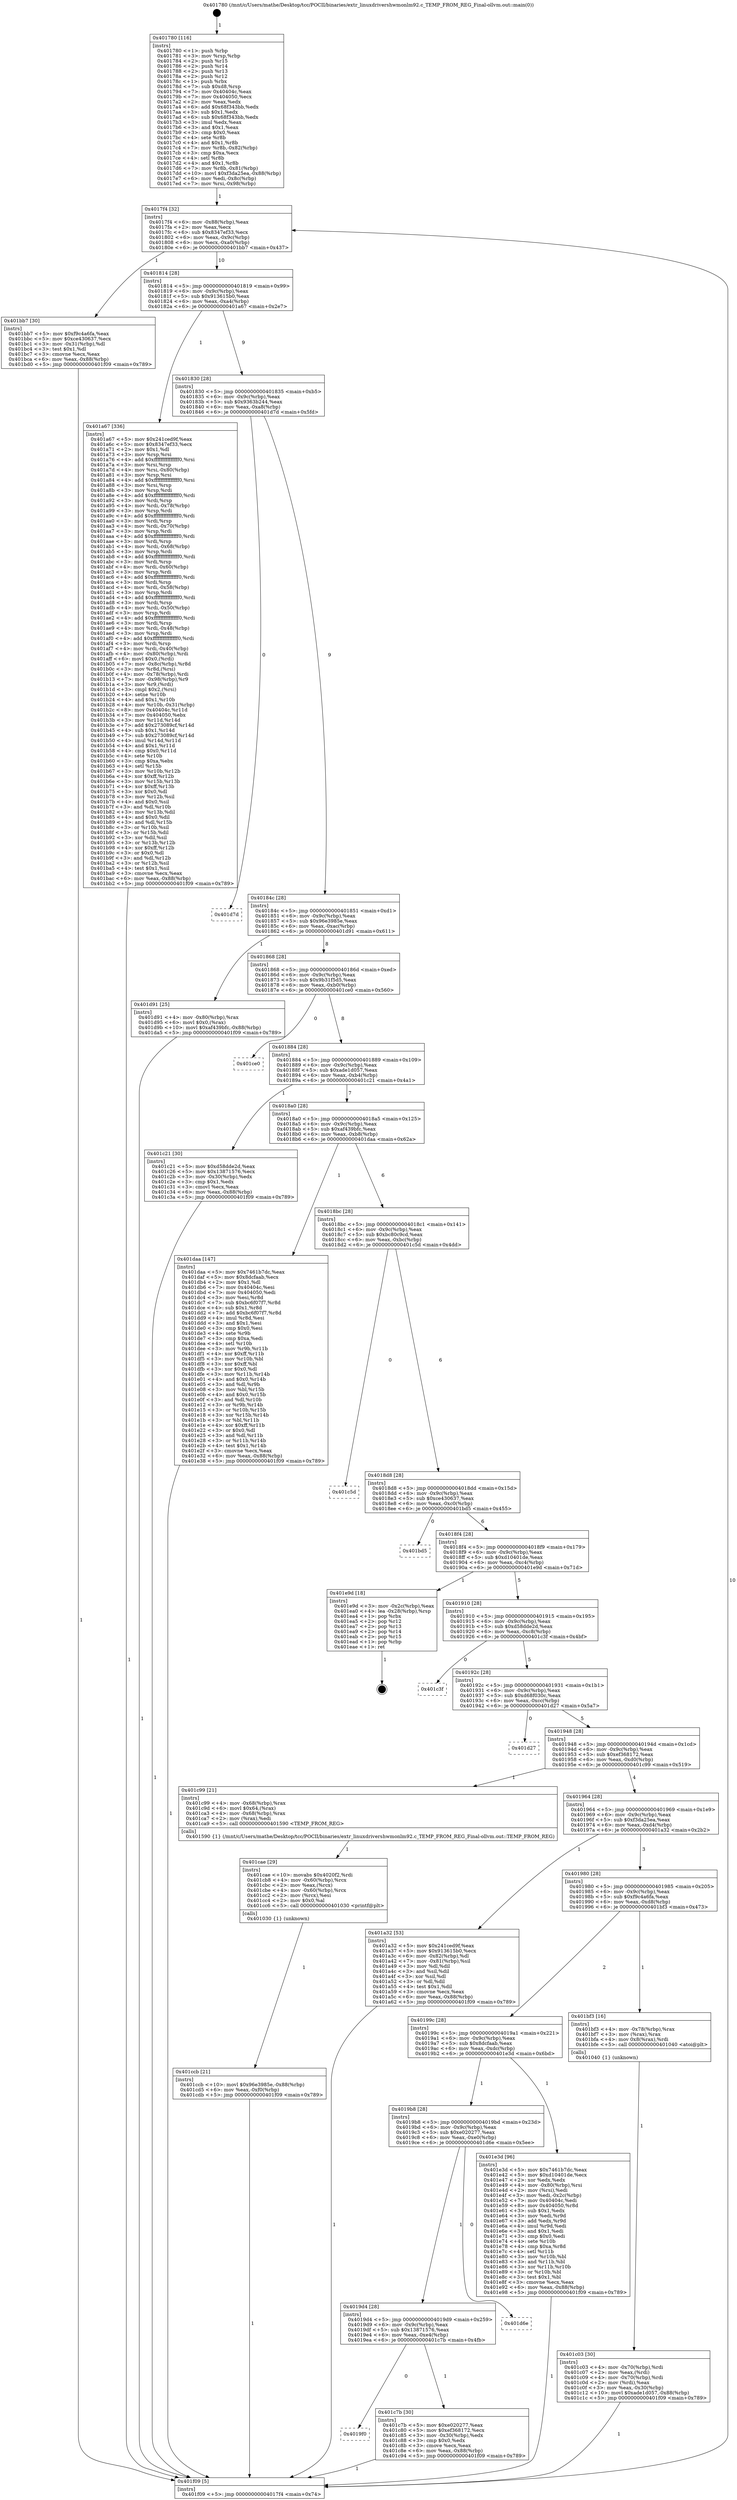 digraph "0x401780" {
  label = "0x401780 (/mnt/c/Users/mathe/Desktop/tcc/POCII/binaries/extr_linuxdrivershwmonlm92.c_TEMP_FROM_REG_Final-ollvm.out::main(0))"
  labelloc = "t"
  node[shape=record]

  Entry [label="",width=0.3,height=0.3,shape=circle,fillcolor=black,style=filled]
  "0x4017f4" [label="{
     0x4017f4 [32]\l
     | [instrs]\l
     &nbsp;&nbsp;0x4017f4 \<+6\>: mov -0x88(%rbp),%eax\l
     &nbsp;&nbsp;0x4017fa \<+2\>: mov %eax,%ecx\l
     &nbsp;&nbsp;0x4017fc \<+6\>: sub $0x8347ef33,%ecx\l
     &nbsp;&nbsp;0x401802 \<+6\>: mov %eax,-0x9c(%rbp)\l
     &nbsp;&nbsp;0x401808 \<+6\>: mov %ecx,-0xa0(%rbp)\l
     &nbsp;&nbsp;0x40180e \<+6\>: je 0000000000401bb7 \<main+0x437\>\l
  }"]
  "0x401bb7" [label="{
     0x401bb7 [30]\l
     | [instrs]\l
     &nbsp;&nbsp;0x401bb7 \<+5\>: mov $0xf9c4a6fa,%eax\l
     &nbsp;&nbsp;0x401bbc \<+5\>: mov $0xce430637,%ecx\l
     &nbsp;&nbsp;0x401bc1 \<+3\>: mov -0x31(%rbp),%dl\l
     &nbsp;&nbsp;0x401bc4 \<+3\>: test $0x1,%dl\l
     &nbsp;&nbsp;0x401bc7 \<+3\>: cmovne %ecx,%eax\l
     &nbsp;&nbsp;0x401bca \<+6\>: mov %eax,-0x88(%rbp)\l
     &nbsp;&nbsp;0x401bd0 \<+5\>: jmp 0000000000401f09 \<main+0x789\>\l
  }"]
  "0x401814" [label="{
     0x401814 [28]\l
     | [instrs]\l
     &nbsp;&nbsp;0x401814 \<+5\>: jmp 0000000000401819 \<main+0x99\>\l
     &nbsp;&nbsp;0x401819 \<+6\>: mov -0x9c(%rbp),%eax\l
     &nbsp;&nbsp;0x40181f \<+5\>: sub $0x913615b0,%eax\l
     &nbsp;&nbsp;0x401824 \<+6\>: mov %eax,-0xa4(%rbp)\l
     &nbsp;&nbsp;0x40182a \<+6\>: je 0000000000401a67 \<main+0x2e7\>\l
  }"]
  Exit [label="",width=0.3,height=0.3,shape=circle,fillcolor=black,style=filled,peripheries=2]
  "0x401a67" [label="{
     0x401a67 [336]\l
     | [instrs]\l
     &nbsp;&nbsp;0x401a67 \<+5\>: mov $0x241ced9f,%eax\l
     &nbsp;&nbsp;0x401a6c \<+5\>: mov $0x8347ef33,%ecx\l
     &nbsp;&nbsp;0x401a71 \<+2\>: mov $0x1,%dl\l
     &nbsp;&nbsp;0x401a73 \<+3\>: mov %rsp,%rsi\l
     &nbsp;&nbsp;0x401a76 \<+4\>: add $0xfffffffffffffff0,%rsi\l
     &nbsp;&nbsp;0x401a7a \<+3\>: mov %rsi,%rsp\l
     &nbsp;&nbsp;0x401a7d \<+4\>: mov %rsi,-0x80(%rbp)\l
     &nbsp;&nbsp;0x401a81 \<+3\>: mov %rsp,%rsi\l
     &nbsp;&nbsp;0x401a84 \<+4\>: add $0xfffffffffffffff0,%rsi\l
     &nbsp;&nbsp;0x401a88 \<+3\>: mov %rsi,%rsp\l
     &nbsp;&nbsp;0x401a8b \<+3\>: mov %rsp,%rdi\l
     &nbsp;&nbsp;0x401a8e \<+4\>: add $0xfffffffffffffff0,%rdi\l
     &nbsp;&nbsp;0x401a92 \<+3\>: mov %rdi,%rsp\l
     &nbsp;&nbsp;0x401a95 \<+4\>: mov %rdi,-0x78(%rbp)\l
     &nbsp;&nbsp;0x401a99 \<+3\>: mov %rsp,%rdi\l
     &nbsp;&nbsp;0x401a9c \<+4\>: add $0xfffffffffffffff0,%rdi\l
     &nbsp;&nbsp;0x401aa0 \<+3\>: mov %rdi,%rsp\l
     &nbsp;&nbsp;0x401aa3 \<+4\>: mov %rdi,-0x70(%rbp)\l
     &nbsp;&nbsp;0x401aa7 \<+3\>: mov %rsp,%rdi\l
     &nbsp;&nbsp;0x401aaa \<+4\>: add $0xfffffffffffffff0,%rdi\l
     &nbsp;&nbsp;0x401aae \<+3\>: mov %rdi,%rsp\l
     &nbsp;&nbsp;0x401ab1 \<+4\>: mov %rdi,-0x68(%rbp)\l
     &nbsp;&nbsp;0x401ab5 \<+3\>: mov %rsp,%rdi\l
     &nbsp;&nbsp;0x401ab8 \<+4\>: add $0xfffffffffffffff0,%rdi\l
     &nbsp;&nbsp;0x401abc \<+3\>: mov %rdi,%rsp\l
     &nbsp;&nbsp;0x401abf \<+4\>: mov %rdi,-0x60(%rbp)\l
     &nbsp;&nbsp;0x401ac3 \<+3\>: mov %rsp,%rdi\l
     &nbsp;&nbsp;0x401ac6 \<+4\>: add $0xfffffffffffffff0,%rdi\l
     &nbsp;&nbsp;0x401aca \<+3\>: mov %rdi,%rsp\l
     &nbsp;&nbsp;0x401acd \<+4\>: mov %rdi,-0x58(%rbp)\l
     &nbsp;&nbsp;0x401ad1 \<+3\>: mov %rsp,%rdi\l
     &nbsp;&nbsp;0x401ad4 \<+4\>: add $0xfffffffffffffff0,%rdi\l
     &nbsp;&nbsp;0x401ad8 \<+3\>: mov %rdi,%rsp\l
     &nbsp;&nbsp;0x401adb \<+4\>: mov %rdi,-0x50(%rbp)\l
     &nbsp;&nbsp;0x401adf \<+3\>: mov %rsp,%rdi\l
     &nbsp;&nbsp;0x401ae2 \<+4\>: add $0xfffffffffffffff0,%rdi\l
     &nbsp;&nbsp;0x401ae6 \<+3\>: mov %rdi,%rsp\l
     &nbsp;&nbsp;0x401ae9 \<+4\>: mov %rdi,-0x48(%rbp)\l
     &nbsp;&nbsp;0x401aed \<+3\>: mov %rsp,%rdi\l
     &nbsp;&nbsp;0x401af0 \<+4\>: add $0xfffffffffffffff0,%rdi\l
     &nbsp;&nbsp;0x401af4 \<+3\>: mov %rdi,%rsp\l
     &nbsp;&nbsp;0x401af7 \<+4\>: mov %rdi,-0x40(%rbp)\l
     &nbsp;&nbsp;0x401afb \<+4\>: mov -0x80(%rbp),%rdi\l
     &nbsp;&nbsp;0x401aff \<+6\>: movl $0x0,(%rdi)\l
     &nbsp;&nbsp;0x401b05 \<+7\>: mov -0x8c(%rbp),%r8d\l
     &nbsp;&nbsp;0x401b0c \<+3\>: mov %r8d,(%rsi)\l
     &nbsp;&nbsp;0x401b0f \<+4\>: mov -0x78(%rbp),%rdi\l
     &nbsp;&nbsp;0x401b13 \<+7\>: mov -0x98(%rbp),%r9\l
     &nbsp;&nbsp;0x401b1a \<+3\>: mov %r9,(%rdi)\l
     &nbsp;&nbsp;0x401b1d \<+3\>: cmpl $0x2,(%rsi)\l
     &nbsp;&nbsp;0x401b20 \<+4\>: setne %r10b\l
     &nbsp;&nbsp;0x401b24 \<+4\>: and $0x1,%r10b\l
     &nbsp;&nbsp;0x401b28 \<+4\>: mov %r10b,-0x31(%rbp)\l
     &nbsp;&nbsp;0x401b2c \<+8\>: mov 0x40404c,%r11d\l
     &nbsp;&nbsp;0x401b34 \<+7\>: mov 0x404050,%ebx\l
     &nbsp;&nbsp;0x401b3b \<+3\>: mov %r11d,%r14d\l
     &nbsp;&nbsp;0x401b3e \<+7\>: add $0x273089cf,%r14d\l
     &nbsp;&nbsp;0x401b45 \<+4\>: sub $0x1,%r14d\l
     &nbsp;&nbsp;0x401b49 \<+7\>: sub $0x273089cf,%r14d\l
     &nbsp;&nbsp;0x401b50 \<+4\>: imul %r14d,%r11d\l
     &nbsp;&nbsp;0x401b54 \<+4\>: and $0x1,%r11d\l
     &nbsp;&nbsp;0x401b58 \<+4\>: cmp $0x0,%r11d\l
     &nbsp;&nbsp;0x401b5c \<+4\>: sete %r10b\l
     &nbsp;&nbsp;0x401b60 \<+3\>: cmp $0xa,%ebx\l
     &nbsp;&nbsp;0x401b63 \<+4\>: setl %r15b\l
     &nbsp;&nbsp;0x401b67 \<+3\>: mov %r10b,%r12b\l
     &nbsp;&nbsp;0x401b6a \<+4\>: xor $0xff,%r12b\l
     &nbsp;&nbsp;0x401b6e \<+3\>: mov %r15b,%r13b\l
     &nbsp;&nbsp;0x401b71 \<+4\>: xor $0xff,%r13b\l
     &nbsp;&nbsp;0x401b75 \<+3\>: xor $0x0,%dl\l
     &nbsp;&nbsp;0x401b78 \<+3\>: mov %r12b,%sil\l
     &nbsp;&nbsp;0x401b7b \<+4\>: and $0x0,%sil\l
     &nbsp;&nbsp;0x401b7f \<+3\>: and %dl,%r10b\l
     &nbsp;&nbsp;0x401b82 \<+3\>: mov %r13b,%dil\l
     &nbsp;&nbsp;0x401b85 \<+4\>: and $0x0,%dil\l
     &nbsp;&nbsp;0x401b89 \<+3\>: and %dl,%r15b\l
     &nbsp;&nbsp;0x401b8c \<+3\>: or %r10b,%sil\l
     &nbsp;&nbsp;0x401b8f \<+3\>: or %r15b,%dil\l
     &nbsp;&nbsp;0x401b92 \<+3\>: xor %dil,%sil\l
     &nbsp;&nbsp;0x401b95 \<+3\>: or %r13b,%r12b\l
     &nbsp;&nbsp;0x401b98 \<+4\>: xor $0xff,%r12b\l
     &nbsp;&nbsp;0x401b9c \<+3\>: or $0x0,%dl\l
     &nbsp;&nbsp;0x401b9f \<+3\>: and %dl,%r12b\l
     &nbsp;&nbsp;0x401ba2 \<+3\>: or %r12b,%sil\l
     &nbsp;&nbsp;0x401ba5 \<+4\>: test $0x1,%sil\l
     &nbsp;&nbsp;0x401ba9 \<+3\>: cmovne %ecx,%eax\l
     &nbsp;&nbsp;0x401bac \<+6\>: mov %eax,-0x88(%rbp)\l
     &nbsp;&nbsp;0x401bb2 \<+5\>: jmp 0000000000401f09 \<main+0x789\>\l
  }"]
  "0x401830" [label="{
     0x401830 [28]\l
     | [instrs]\l
     &nbsp;&nbsp;0x401830 \<+5\>: jmp 0000000000401835 \<main+0xb5\>\l
     &nbsp;&nbsp;0x401835 \<+6\>: mov -0x9c(%rbp),%eax\l
     &nbsp;&nbsp;0x40183b \<+5\>: sub $0x9363b244,%eax\l
     &nbsp;&nbsp;0x401840 \<+6\>: mov %eax,-0xa8(%rbp)\l
     &nbsp;&nbsp;0x401846 \<+6\>: je 0000000000401d7d \<main+0x5fd\>\l
  }"]
  "0x401ccb" [label="{
     0x401ccb [21]\l
     | [instrs]\l
     &nbsp;&nbsp;0x401ccb \<+10\>: movl $0x96e3985e,-0x88(%rbp)\l
     &nbsp;&nbsp;0x401cd5 \<+6\>: mov %eax,-0xf0(%rbp)\l
     &nbsp;&nbsp;0x401cdb \<+5\>: jmp 0000000000401f09 \<main+0x789\>\l
  }"]
  "0x401d7d" [label="{
     0x401d7d\l
  }", style=dashed]
  "0x40184c" [label="{
     0x40184c [28]\l
     | [instrs]\l
     &nbsp;&nbsp;0x40184c \<+5\>: jmp 0000000000401851 \<main+0xd1\>\l
     &nbsp;&nbsp;0x401851 \<+6\>: mov -0x9c(%rbp),%eax\l
     &nbsp;&nbsp;0x401857 \<+5\>: sub $0x96e3985e,%eax\l
     &nbsp;&nbsp;0x40185c \<+6\>: mov %eax,-0xac(%rbp)\l
     &nbsp;&nbsp;0x401862 \<+6\>: je 0000000000401d91 \<main+0x611\>\l
  }"]
  "0x401cae" [label="{
     0x401cae [29]\l
     | [instrs]\l
     &nbsp;&nbsp;0x401cae \<+10\>: movabs $0x4020f2,%rdi\l
     &nbsp;&nbsp;0x401cb8 \<+4\>: mov -0x60(%rbp),%rcx\l
     &nbsp;&nbsp;0x401cbc \<+2\>: mov %eax,(%rcx)\l
     &nbsp;&nbsp;0x401cbe \<+4\>: mov -0x60(%rbp),%rcx\l
     &nbsp;&nbsp;0x401cc2 \<+2\>: mov (%rcx),%esi\l
     &nbsp;&nbsp;0x401cc4 \<+2\>: mov $0x0,%al\l
     &nbsp;&nbsp;0x401cc6 \<+5\>: call 0000000000401030 \<printf@plt\>\l
     | [calls]\l
     &nbsp;&nbsp;0x401030 \{1\} (unknown)\l
  }"]
  "0x401d91" [label="{
     0x401d91 [25]\l
     | [instrs]\l
     &nbsp;&nbsp;0x401d91 \<+4\>: mov -0x80(%rbp),%rax\l
     &nbsp;&nbsp;0x401d95 \<+6\>: movl $0x0,(%rax)\l
     &nbsp;&nbsp;0x401d9b \<+10\>: movl $0xaf439bfc,-0x88(%rbp)\l
     &nbsp;&nbsp;0x401da5 \<+5\>: jmp 0000000000401f09 \<main+0x789\>\l
  }"]
  "0x401868" [label="{
     0x401868 [28]\l
     | [instrs]\l
     &nbsp;&nbsp;0x401868 \<+5\>: jmp 000000000040186d \<main+0xed\>\l
     &nbsp;&nbsp;0x40186d \<+6\>: mov -0x9c(%rbp),%eax\l
     &nbsp;&nbsp;0x401873 \<+5\>: sub $0x9b31f5d5,%eax\l
     &nbsp;&nbsp;0x401878 \<+6\>: mov %eax,-0xb0(%rbp)\l
     &nbsp;&nbsp;0x40187e \<+6\>: je 0000000000401ce0 \<main+0x560\>\l
  }"]
  "0x4019f0" [label="{
     0x4019f0\l
  }", style=dashed]
  "0x401ce0" [label="{
     0x401ce0\l
  }", style=dashed]
  "0x401884" [label="{
     0x401884 [28]\l
     | [instrs]\l
     &nbsp;&nbsp;0x401884 \<+5\>: jmp 0000000000401889 \<main+0x109\>\l
     &nbsp;&nbsp;0x401889 \<+6\>: mov -0x9c(%rbp),%eax\l
     &nbsp;&nbsp;0x40188f \<+5\>: sub $0xade1d057,%eax\l
     &nbsp;&nbsp;0x401894 \<+6\>: mov %eax,-0xb4(%rbp)\l
     &nbsp;&nbsp;0x40189a \<+6\>: je 0000000000401c21 \<main+0x4a1\>\l
  }"]
  "0x401c7b" [label="{
     0x401c7b [30]\l
     | [instrs]\l
     &nbsp;&nbsp;0x401c7b \<+5\>: mov $0xe020277,%eax\l
     &nbsp;&nbsp;0x401c80 \<+5\>: mov $0xef368172,%ecx\l
     &nbsp;&nbsp;0x401c85 \<+3\>: mov -0x30(%rbp),%edx\l
     &nbsp;&nbsp;0x401c88 \<+3\>: cmp $0x0,%edx\l
     &nbsp;&nbsp;0x401c8b \<+3\>: cmove %ecx,%eax\l
     &nbsp;&nbsp;0x401c8e \<+6\>: mov %eax,-0x88(%rbp)\l
     &nbsp;&nbsp;0x401c94 \<+5\>: jmp 0000000000401f09 \<main+0x789\>\l
  }"]
  "0x401c21" [label="{
     0x401c21 [30]\l
     | [instrs]\l
     &nbsp;&nbsp;0x401c21 \<+5\>: mov $0xd58dde2d,%eax\l
     &nbsp;&nbsp;0x401c26 \<+5\>: mov $0x13871576,%ecx\l
     &nbsp;&nbsp;0x401c2b \<+3\>: mov -0x30(%rbp),%edx\l
     &nbsp;&nbsp;0x401c2e \<+3\>: cmp $0x1,%edx\l
     &nbsp;&nbsp;0x401c31 \<+3\>: cmovl %ecx,%eax\l
     &nbsp;&nbsp;0x401c34 \<+6\>: mov %eax,-0x88(%rbp)\l
     &nbsp;&nbsp;0x401c3a \<+5\>: jmp 0000000000401f09 \<main+0x789\>\l
  }"]
  "0x4018a0" [label="{
     0x4018a0 [28]\l
     | [instrs]\l
     &nbsp;&nbsp;0x4018a0 \<+5\>: jmp 00000000004018a5 \<main+0x125\>\l
     &nbsp;&nbsp;0x4018a5 \<+6\>: mov -0x9c(%rbp),%eax\l
     &nbsp;&nbsp;0x4018ab \<+5\>: sub $0xaf439bfc,%eax\l
     &nbsp;&nbsp;0x4018b0 \<+6\>: mov %eax,-0xb8(%rbp)\l
     &nbsp;&nbsp;0x4018b6 \<+6\>: je 0000000000401daa \<main+0x62a\>\l
  }"]
  "0x4019d4" [label="{
     0x4019d4 [28]\l
     | [instrs]\l
     &nbsp;&nbsp;0x4019d4 \<+5\>: jmp 00000000004019d9 \<main+0x259\>\l
     &nbsp;&nbsp;0x4019d9 \<+6\>: mov -0x9c(%rbp),%eax\l
     &nbsp;&nbsp;0x4019df \<+5\>: sub $0x13871576,%eax\l
     &nbsp;&nbsp;0x4019e4 \<+6\>: mov %eax,-0xe4(%rbp)\l
     &nbsp;&nbsp;0x4019ea \<+6\>: je 0000000000401c7b \<main+0x4fb\>\l
  }"]
  "0x401daa" [label="{
     0x401daa [147]\l
     | [instrs]\l
     &nbsp;&nbsp;0x401daa \<+5\>: mov $0x7461b7dc,%eax\l
     &nbsp;&nbsp;0x401daf \<+5\>: mov $0x8dcfaab,%ecx\l
     &nbsp;&nbsp;0x401db4 \<+2\>: mov $0x1,%dl\l
     &nbsp;&nbsp;0x401db6 \<+7\>: mov 0x40404c,%esi\l
     &nbsp;&nbsp;0x401dbd \<+7\>: mov 0x404050,%edi\l
     &nbsp;&nbsp;0x401dc4 \<+3\>: mov %esi,%r8d\l
     &nbsp;&nbsp;0x401dc7 \<+7\>: sub $0xbc6f07f7,%r8d\l
     &nbsp;&nbsp;0x401dce \<+4\>: sub $0x1,%r8d\l
     &nbsp;&nbsp;0x401dd2 \<+7\>: add $0xbc6f07f7,%r8d\l
     &nbsp;&nbsp;0x401dd9 \<+4\>: imul %r8d,%esi\l
     &nbsp;&nbsp;0x401ddd \<+3\>: and $0x1,%esi\l
     &nbsp;&nbsp;0x401de0 \<+3\>: cmp $0x0,%esi\l
     &nbsp;&nbsp;0x401de3 \<+4\>: sete %r9b\l
     &nbsp;&nbsp;0x401de7 \<+3\>: cmp $0xa,%edi\l
     &nbsp;&nbsp;0x401dea \<+4\>: setl %r10b\l
     &nbsp;&nbsp;0x401dee \<+3\>: mov %r9b,%r11b\l
     &nbsp;&nbsp;0x401df1 \<+4\>: xor $0xff,%r11b\l
     &nbsp;&nbsp;0x401df5 \<+3\>: mov %r10b,%bl\l
     &nbsp;&nbsp;0x401df8 \<+3\>: xor $0xff,%bl\l
     &nbsp;&nbsp;0x401dfb \<+3\>: xor $0x0,%dl\l
     &nbsp;&nbsp;0x401dfe \<+3\>: mov %r11b,%r14b\l
     &nbsp;&nbsp;0x401e01 \<+4\>: and $0x0,%r14b\l
     &nbsp;&nbsp;0x401e05 \<+3\>: and %dl,%r9b\l
     &nbsp;&nbsp;0x401e08 \<+3\>: mov %bl,%r15b\l
     &nbsp;&nbsp;0x401e0b \<+4\>: and $0x0,%r15b\l
     &nbsp;&nbsp;0x401e0f \<+3\>: and %dl,%r10b\l
     &nbsp;&nbsp;0x401e12 \<+3\>: or %r9b,%r14b\l
     &nbsp;&nbsp;0x401e15 \<+3\>: or %r10b,%r15b\l
     &nbsp;&nbsp;0x401e18 \<+3\>: xor %r15b,%r14b\l
     &nbsp;&nbsp;0x401e1b \<+3\>: or %bl,%r11b\l
     &nbsp;&nbsp;0x401e1e \<+4\>: xor $0xff,%r11b\l
     &nbsp;&nbsp;0x401e22 \<+3\>: or $0x0,%dl\l
     &nbsp;&nbsp;0x401e25 \<+3\>: and %dl,%r11b\l
     &nbsp;&nbsp;0x401e28 \<+3\>: or %r11b,%r14b\l
     &nbsp;&nbsp;0x401e2b \<+4\>: test $0x1,%r14b\l
     &nbsp;&nbsp;0x401e2f \<+3\>: cmovne %ecx,%eax\l
     &nbsp;&nbsp;0x401e32 \<+6\>: mov %eax,-0x88(%rbp)\l
     &nbsp;&nbsp;0x401e38 \<+5\>: jmp 0000000000401f09 \<main+0x789\>\l
  }"]
  "0x4018bc" [label="{
     0x4018bc [28]\l
     | [instrs]\l
     &nbsp;&nbsp;0x4018bc \<+5\>: jmp 00000000004018c1 \<main+0x141\>\l
     &nbsp;&nbsp;0x4018c1 \<+6\>: mov -0x9c(%rbp),%eax\l
     &nbsp;&nbsp;0x4018c7 \<+5\>: sub $0xbc80c9cd,%eax\l
     &nbsp;&nbsp;0x4018cc \<+6\>: mov %eax,-0xbc(%rbp)\l
     &nbsp;&nbsp;0x4018d2 \<+6\>: je 0000000000401c5d \<main+0x4dd\>\l
  }"]
  "0x401d6e" [label="{
     0x401d6e\l
  }", style=dashed]
  "0x401c5d" [label="{
     0x401c5d\l
  }", style=dashed]
  "0x4018d8" [label="{
     0x4018d8 [28]\l
     | [instrs]\l
     &nbsp;&nbsp;0x4018d8 \<+5\>: jmp 00000000004018dd \<main+0x15d\>\l
     &nbsp;&nbsp;0x4018dd \<+6\>: mov -0x9c(%rbp),%eax\l
     &nbsp;&nbsp;0x4018e3 \<+5\>: sub $0xce430637,%eax\l
     &nbsp;&nbsp;0x4018e8 \<+6\>: mov %eax,-0xc0(%rbp)\l
     &nbsp;&nbsp;0x4018ee \<+6\>: je 0000000000401bd5 \<main+0x455\>\l
  }"]
  "0x4019b8" [label="{
     0x4019b8 [28]\l
     | [instrs]\l
     &nbsp;&nbsp;0x4019b8 \<+5\>: jmp 00000000004019bd \<main+0x23d\>\l
     &nbsp;&nbsp;0x4019bd \<+6\>: mov -0x9c(%rbp),%eax\l
     &nbsp;&nbsp;0x4019c3 \<+5\>: sub $0xe020277,%eax\l
     &nbsp;&nbsp;0x4019c8 \<+6\>: mov %eax,-0xe0(%rbp)\l
     &nbsp;&nbsp;0x4019ce \<+6\>: je 0000000000401d6e \<main+0x5ee\>\l
  }"]
  "0x401bd5" [label="{
     0x401bd5\l
  }", style=dashed]
  "0x4018f4" [label="{
     0x4018f4 [28]\l
     | [instrs]\l
     &nbsp;&nbsp;0x4018f4 \<+5\>: jmp 00000000004018f9 \<main+0x179\>\l
     &nbsp;&nbsp;0x4018f9 \<+6\>: mov -0x9c(%rbp),%eax\l
     &nbsp;&nbsp;0x4018ff \<+5\>: sub $0xd10401de,%eax\l
     &nbsp;&nbsp;0x401904 \<+6\>: mov %eax,-0xc4(%rbp)\l
     &nbsp;&nbsp;0x40190a \<+6\>: je 0000000000401e9d \<main+0x71d\>\l
  }"]
  "0x401e3d" [label="{
     0x401e3d [96]\l
     | [instrs]\l
     &nbsp;&nbsp;0x401e3d \<+5\>: mov $0x7461b7dc,%eax\l
     &nbsp;&nbsp;0x401e42 \<+5\>: mov $0xd10401de,%ecx\l
     &nbsp;&nbsp;0x401e47 \<+2\>: xor %edx,%edx\l
     &nbsp;&nbsp;0x401e49 \<+4\>: mov -0x80(%rbp),%rsi\l
     &nbsp;&nbsp;0x401e4d \<+2\>: mov (%rsi),%edi\l
     &nbsp;&nbsp;0x401e4f \<+3\>: mov %edi,-0x2c(%rbp)\l
     &nbsp;&nbsp;0x401e52 \<+7\>: mov 0x40404c,%edi\l
     &nbsp;&nbsp;0x401e59 \<+8\>: mov 0x404050,%r8d\l
     &nbsp;&nbsp;0x401e61 \<+3\>: sub $0x1,%edx\l
     &nbsp;&nbsp;0x401e64 \<+3\>: mov %edi,%r9d\l
     &nbsp;&nbsp;0x401e67 \<+3\>: add %edx,%r9d\l
     &nbsp;&nbsp;0x401e6a \<+4\>: imul %r9d,%edi\l
     &nbsp;&nbsp;0x401e6e \<+3\>: and $0x1,%edi\l
     &nbsp;&nbsp;0x401e71 \<+3\>: cmp $0x0,%edi\l
     &nbsp;&nbsp;0x401e74 \<+4\>: sete %r10b\l
     &nbsp;&nbsp;0x401e78 \<+4\>: cmp $0xa,%r8d\l
     &nbsp;&nbsp;0x401e7c \<+4\>: setl %r11b\l
     &nbsp;&nbsp;0x401e80 \<+3\>: mov %r10b,%bl\l
     &nbsp;&nbsp;0x401e83 \<+3\>: and %r11b,%bl\l
     &nbsp;&nbsp;0x401e86 \<+3\>: xor %r11b,%r10b\l
     &nbsp;&nbsp;0x401e89 \<+3\>: or %r10b,%bl\l
     &nbsp;&nbsp;0x401e8c \<+3\>: test $0x1,%bl\l
     &nbsp;&nbsp;0x401e8f \<+3\>: cmovne %ecx,%eax\l
     &nbsp;&nbsp;0x401e92 \<+6\>: mov %eax,-0x88(%rbp)\l
     &nbsp;&nbsp;0x401e98 \<+5\>: jmp 0000000000401f09 \<main+0x789\>\l
  }"]
  "0x401e9d" [label="{
     0x401e9d [18]\l
     | [instrs]\l
     &nbsp;&nbsp;0x401e9d \<+3\>: mov -0x2c(%rbp),%eax\l
     &nbsp;&nbsp;0x401ea0 \<+4\>: lea -0x28(%rbp),%rsp\l
     &nbsp;&nbsp;0x401ea4 \<+1\>: pop %rbx\l
     &nbsp;&nbsp;0x401ea5 \<+2\>: pop %r12\l
     &nbsp;&nbsp;0x401ea7 \<+2\>: pop %r13\l
     &nbsp;&nbsp;0x401ea9 \<+2\>: pop %r14\l
     &nbsp;&nbsp;0x401eab \<+2\>: pop %r15\l
     &nbsp;&nbsp;0x401ead \<+1\>: pop %rbp\l
     &nbsp;&nbsp;0x401eae \<+1\>: ret\l
  }"]
  "0x401910" [label="{
     0x401910 [28]\l
     | [instrs]\l
     &nbsp;&nbsp;0x401910 \<+5\>: jmp 0000000000401915 \<main+0x195\>\l
     &nbsp;&nbsp;0x401915 \<+6\>: mov -0x9c(%rbp),%eax\l
     &nbsp;&nbsp;0x40191b \<+5\>: sub $0xd58dde2d,%eax\l
     &nbsp;&nbsp;0x401920 \<+6\>: mov %eax,-0xc8(%rbp)\l
     &nbsp;&nbsp;0x401926 \<+6\>: je 0000000000401c3f \<main+0x4bf\>\l
  }"]
  "0x401c03" [label="{
     0x401c03 [30]\l
     | [instrs]\l
     &nbsp;&nbsp;0x401c03 \<+4\>: mov -0x70(%rbp),%rdi\l
     &nbsp;&nbsp;0x401c07 \<+2\>: mov %eax,(%rdi)\l
     &nbsp;&nbsp;0x401c09 \<+4\>: mov -0x70(%rbp),%rdi\l
     &nbsp;&nbsp;0x401c0d \<+2\>: mov (%rdi),%eax\l
     &nbsp;&nbsp;0x401c0f \<+3\>: mov %eax,-0x30(%rbp)\l
     &nbsp;&nbsp;0x401c12 \<+10\>: movl $0xade1d057,-0x88(%rbp)\l
     &nbsp;&nbsp;0x401c1c \<+5\>: jmp 0000000000401f09 \<main+0x789\>\l
  }"]
  "0x401c3f" [label="{
     0x401c3f\l
  }", style=dashed]
  "0x40192c" [label="{
     0x40192c [28]\l
     | [instrs]\l
     &nbsp;&nbsp;0x40192c \<+5\>: jmp 0000000000401931 \<main+0x1b1\>\l
     &nbsp;&nbsp;0x401931 \<+6\>: mov -0x9c(%rbp),%eax\l
     &nbsp;&nbsp;0x401937 \<+5\>: sub $0xd68f030c,%eax\l
     &nbsp;&nbsp;0x40193c \<+6\>: mov %eax,-0xcc(%rbp)\l
     &nbsp;&nbsp;0x401942 \<+6\>: je 0000000000401d27 \<main+0x5a7\>\l
  }"]
  "0x40199c" [label="{
     0x40199c [28]\l
     | [instrs]\l
     &nbsp;&nbsp;0x40199c \<+5\>: jmp 00000000004019a1 \<main+0x221\>\l
     &nbsp;&nbsp;0x4019a1 \<+6\>: mov -0x9c(%rbp),%eax\l
     &nbsp;&nbsp;0x4019a7 \<+5\>: sub $0x8dcfaab,%eax\l
     &nbsp;&nbsp;0x4019ac \<+6\>: mov %eax,-0xdc(%rbp)\l
     &nbsp;&nbsp;0x4019b2 \<+6\>: je 0000000000401e3d \<main+0x6bd\>\l
  }"]
  "0x401d27" [label="{
     0x401d27\l
  }", style=dashed]
  "0x401948" [label="{
     0x401948 [28]\l
     | [instrs]\l
     &nbsp;&nbsp;0x401948 \<+5\>: jmp 000000000040194d \<main+0x1cd\>\l
     &nbsp;&nbsp;0x40194d \<+6\>: mov -0x9c(%rbp),%eax\l
     &nbsp;&nbsp;0x401953 \<+5\>: sub $0xef368172,%eax\l
     &nbsp;&nbsp;0x401958 \<+6\>: mov %eax,-0xd0(%rbp)\l
     &nbsp;&nbsp;0x40195e \<+6\>: je 0000000000401c99 \<main+0x519\>\l
  }"]
  "0x401bf3" [label="{
     0x401bf3 [16]\l
     | [instrs]\l
     &nbsp;&nbsp;0x401bf3 \<+4\>: mov -0x78(%rbp),%rax\l
     &nbsp;&nbsp;0x401bf7 \<+3\>: mov (%rax),%rax\l
     &nbsp;&nbsp;0x401bfa \<+4\>: mov 0x8(%rax),%rdi\l
     &nbsp;&nbsp;0x401bfe \<+5\>: call 0000000000401040 \<atoi@plt\>\l
     | [calls]\l
     &nbsp;&nbsp;0x401040 \{1\} (unknown)\l
  }"]
  "0x401c99" [label="{
     0x401c99 [21]\l
     | [instrs]\l
     &nbsp;&nbsp;0x401c99 \<+4\>: mov -0x68(%rbp),%rax\l
     &nbsp;&nbsp;0x401c9d \<+6\>: movl $0x64,(%rax)\l
     &nbsp;&nbsp;0x401ca3 \<+4\>: mov -0x68(%rbp),%rax\l
     &nbsp;&nbsp;0x401ca7 \<+2\>: mov (%rax),%edi\l
     &nbsp;&nbsp;0x401ca9 \<+5\>: call 0000000000401590 \<TEMP_FROM_REG\>\l
     | [calls]\l
     &nbsp;&nbsp;0x401590 \{1\} (/mnt/c/Users/mathe/Desktop/tcc/POCII/binaries/extr_linuxdrivershwmonlm92.c_TEMP_FROM_REG_Final-ollvm.out::TEMP_FROM_REG)\l
  }"]
  "0x401964" [label="{
     0x401964 [28]\l
     | [instrs]\l
     &nbsp;&nbsp;0x401964 \<+5\>: jmp 0000000000401969 \<main+0x1e9\>\l
     &nbsp;&nbsp;0x401969 \<+6\>: mov -0x9c(%rbp),%eax\l
     &nbsp;&nbsp;0x40196f \<+5\>: sub $0xf3da25ea,%eax\l
     &nbsp;&nbsp;0x401974 \<+6\>: mov %eax,-0xd4(%rbp)\l
     &nbsp;&nbsp;0x40197a \<+6\>: je 0000000000401a32 \<main+0x2b2\>\l
  }"]
  "0x401780" [label="{
     0x401780 [116]\l
     | [instrs]\l
     &nbsp;&nbsp;0x401780 \<+1\>: push %rbp\l
     &nbsp;&nbsp;0x401781 \<+3\>: mov %rsp,%rbp\l
     &nbsp;&nbsp;0x401784 \<+2\>: push %r15\l
     &nbsp;&nbsp;0x401786 \<+2\>: push %r14\l
     &nbsp;&nbsp;0x401788 \<+2\>: push %r13\l
     &nbsp;&nbsp;0x40178a \<+2\>: push %r12\l
     &nbsp;&nbsp;0x40178c \<+1\>: push %rbx\l
     &nbsp;&nbsp;0x40178d \<+7\>: sub $0xd8,%rsp\l
     &nbsp;&nbsp;0x401794 \<+7\>: mov 0x40404c,%eax\l
     &nbsp;&nbsp;0x40179b \<+7\>: mov 0x404050,%ecx\l
     &nbsp;&nbsp;0x4017a2 \<+2\>: mov %eax,%edx\l
     &nbsp;&nbsp;0x4017a4 \<+6\>: add $0x68f343bb,%edx\l
     &nbsp;&nbsp;0x4017aa \<+3\>: sub $0x1,%edx\l
     &nbsp;&nbsp;0x4017ad \<+6\>: sub $0x68f343bb,%edx\l
     &nbsp;&nbsp;0x4017b3 \<+3\>: imul %edx,%eax\l
     &nbsp;&nbsp;0x4017b6 \<+3\>: and $0x1,%eax\l
     &nbsp;&nbsp;0x4017b9 \<+3\>: cmp $0x0,%eax\l
     &nbsp;&nbsp;0x4017bc \<+4\>: sete %r8b\l
     &nbsp;&nbsp;0x4017c0 \<+4\>: and $0x1,%r8b\l
     &nbsp;&nbsp;0x4017c4 \<+7\>: mov %r8b,-0x82(%rbp)\l
     &nbsp;&nbsp;0x4017cb \<+3\>: cmp $0xa,%ecx\l
     &nbsp;&nbsp;0x4017ce \<+4\>: setl %r8b\l
     &nbsp;&nbsp;0x4017d2 \<+4\>: and $0x1,%r8b\l
     &nbsp;&nbsp;0x4017d6 \<+7\>: mov %r8b,-0x81(%rbp)\l
     &nbsp;&nbsp;0x4017dd \<+10\>: movl $0xf3da25ea,-0x88(%rbp)\l
     &nbsp;&nbsp;0x4017e7 \<+6\>: mov %edi,-0x8c(%rbp)\l
     &nbsp;&nbsp;0x4017ed \<+7\>: mov %rsi,-0x98(%rbp)\l
  }"]
  "0x401a32" [label="{
     0x401a32 [53]\l
     | [instrs]\l
     &nbsp;&nbsp;0x401a32 \<+5\>: mov $0x241ced9f,%eax\l
     &nbsp;&nbsp;0x401a37 \<+5\>: mov $0x913615b0,%ecx\l
     &nbsp;&nbsp;0x401a3c \<+6\>: mov -0x82(%rbp),%dl\l
     &nbsp;&nbsp;0x401a42 \<+7\>: mov -0x81(%rbp),%sil\l
     &nbsp;&nbsp;0x401a49 \<+3\>: mov %dl,%dil\l
     &nbsp;&nbsp;0x401a4c \<+3\>: and %sil,%dil\l
     &nbsp;&nbsp;0x401a4f \<+3\>: xor %sil,%dl\l
     &nbsp;&nbsp;0x401a52 \<+3\>: or %dl,%dil\l
     &nbsp;&nbsp;0x401a55 \<+4\>: test $0x1,%dil\l
     &nbsp;&nbsp;0x401a59 \<+3\>: cmovne %ecx,%eax\l
     &nbsp;&nbsp;0x401a5c \<+6\>: mov %eax,-0x88(%rbp)\l
     &nbsp;&nbsp;0x401a62 \<+5\>: jmp 0000000000401f09 \<main+0x789\>\l
  }"]
  "0x401980" [label="{
     0x401980 [28]\l
     | [instrs]\l
     &nbsp;&nbsp;0x401980 \<+5\>: jmp 0000000000401985 \<main+0x205\>\l
     &nbsp;&nbsp;0x401985 \<+6\>: mov -0x9c(%rbp),%eax\l
     &nbsp;&nbsp;0x40198b \<+5\>: sub $0xf9c4a6fa,%eax\l
     &nbsp;&nbsp;0x401990 \<+6\>: mov %eax,-0xd8(%rbp)\l
     &nbsp;&nbsp;0x401996 \<+6\>: je 0000000000401bf3 \<main+0x473\>\l
  }"]
  "0x401f09" [label="{
     0x401f09 [5]\l
     | [instrs]\l
     &nbsp;&nbsp;0x401f09 \<+5\>: jmp 00000000004017f4 \<main+0x74\>\l
  }"]
  Entry -> "0x401780" [label=" 1"]
  "0x4017f4" -> "0x401bb7" [label=" 1"]
  "0x4017f4" -> "0x401814" [label=" 10"]
  "0x401e9d" -> Exit [label=" 1"]
  "0x401814" -> "0x401a67" [label=" 1"]
  "0x401814" -> "0x401830" [label=" 9"]
  "0x401e3d" -> "0x401f09" [label=" 1"]
  "0x401830" -> "0x401d7d" [label=" 0"]
  "0x401830" -> "0x40184c" [label=" 9"]
  "0x401daa" -> "0x401f09" [label=" 1"]
  "0x40184c" -> "0x401d91" [label=" 1"]
  "0x40184c" -> "0x401868" [label=" 8"]
  "0x401d91" -> "0x401f09" [label=" 1"]
  "0x401868" -> "0x401ce0" [label=" 0"]
  "0x401868" -> "0x401884" [label=" 8"]
  "0x401ccb" -> "0x401f09" [label=" 1"]
  "0x401884" -> "0x401c21" [label=" 1"]
  "0x401884" -> "0x4018a0" [label=" 7"]
  "0x401cae" -> "0x401ccb" [label=" 1"]
  "0x4018a0" -> "0x401daa" [label=" 1"]
  "0x4018a0" -> "0x4018bc" [label=" 6"]
  "0x401c7b" -> "0x401f09" [label=" 1"]
  "0x4018bc" -> "0x401c5d" [label=" 0"]
  "0x4018bc" -> "0x4018d8" [label=" 6"]
  "0x4019d4" -> "0x4019f0" [label=" 0"]
  "0x4018d8" -> "0x401bd5" [label=" 0"]
  "0x4018d8" -> "0x4018f4" [label=" 6"]
  "0x401c99" -> "0x401cae" [label=" 1"]
  "0x4018f4" -> "0x401e9d" [label=" 1"]
  "0x4018f4" -> "0x401910" [label=" 5"]
  "0x4019b8" -> "0x4019d4" [label=" 1"]
  "0x401910" -> "0x401c3f" [label=" 0"]
  "0x401910" -> "0x40192c" [label=" 5"]
  "0x4019d4" -> "0x401c7b" [label=" 1"]
  "0x40192c" -> "0x401d27" [label=" 0"]
  "0x40192c" -> "0x401948" [label=" 5"]
  "0x40199c" -> "0x4019b8" [label=" 1"]
  "0x401948" -> "0x401c99" [label=" 1"]
  "0x401948" -> "0x401964" [label=" 4"]
  "0x40199c" -> "0x401e3d" [label=" 1"]
  "0x401964" -> "0x401a32" [label=" 1"]
  "0x401964" -> "0x401980" [label=" 3"]
  "0x401a32" -> "0x401f09" [label=" 1"]
  "0x401780" -> "0x4017f4" [label=" 1"]
  "0x401f09" -> "0x4017f4" [label=" 10"]
  "0x401c21" -> "0x401f09" [label=" 1"]
  "0x401a67" -> "0x401f09" [label=" 1"]
  "0x401bb7" -> "0x401f09" [label=" 1"]
  "0x4019b8" -> "0x401d6e" [label=" 0"]
  "0x401980" -> "0x401bf3" [label=" 1"]
  "0x401980" -> "0x40199c" [label=" 2"]
  "0x401bf3" -> "0x401c03" [label=" 1"]
  "0x401c03" -> "0x401f09" [label=" 1"]
}
